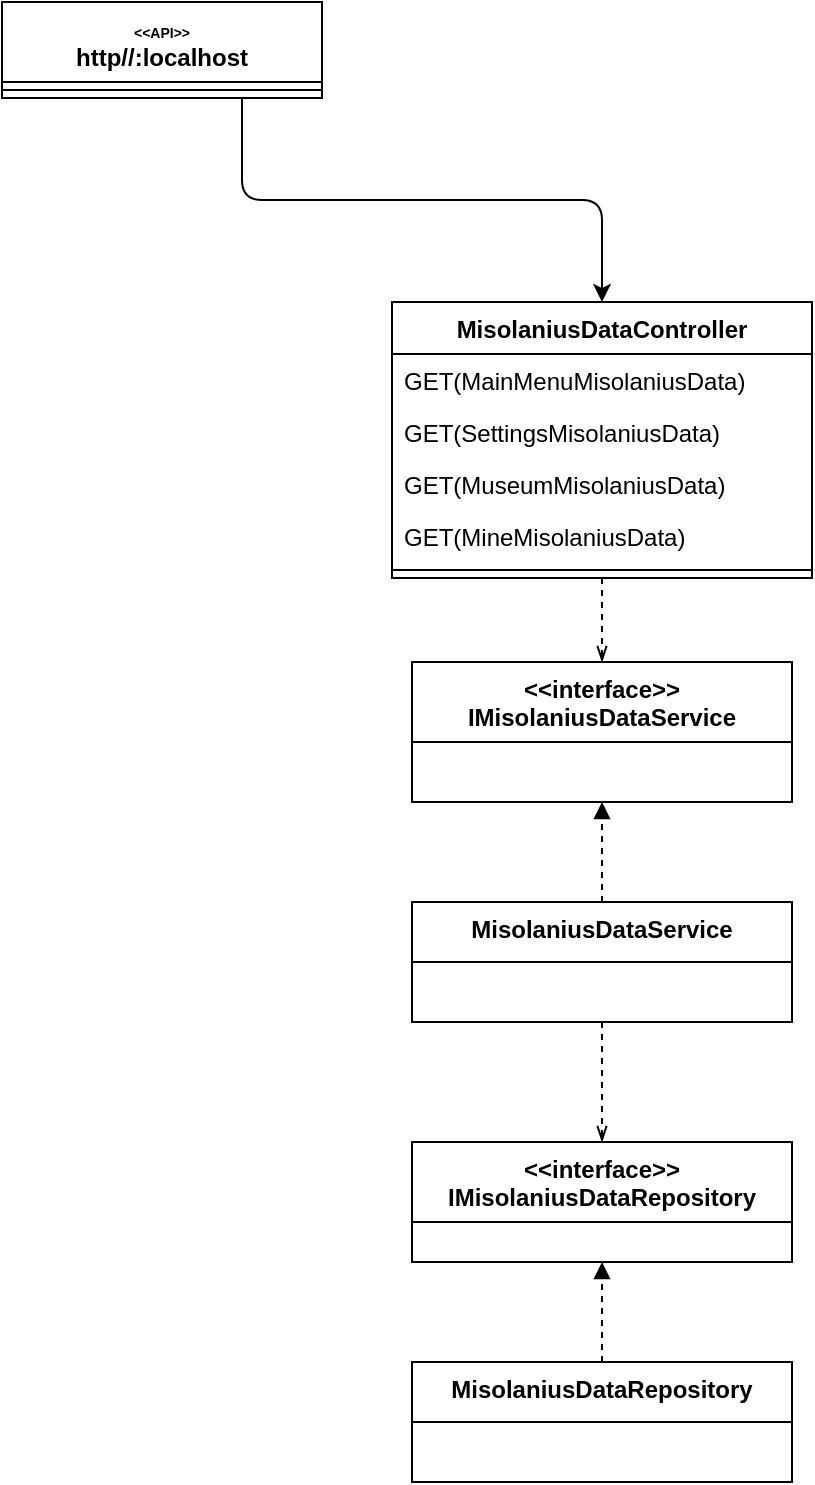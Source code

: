 <mxfile version="23.0.2" type="device" pages="2">
  <diagram name="Page-1" id="Rsqe3miHvsEEF8SDIFzU">
    <mxGraphModel dx="1434" dy="844" grid="1" gridSize="10" guides="1" tooltips="1" connect="1" arrows="1" fold="1" page="1" pageScale="1" pageWidth="850" pageHeight="1100" math="0" shadow="0">
      <root>
        <mxCell id="0" />
        <mxCell id="1" parent="0" />
        <mxCell id="GC7O8Nfk8A-_K2Koh-9y-51" style="edgeStyle=orthogonalEdgeStyle;orthogonalLoop=1;jettySize=auto;html=1;exitX=0.75;exitY=1;exitDx=0;exitDy=0;entryX=0.5;entryY=0;entryDx=0;entryDy=0;" parent="1" source="GC7O8Nfk8A-_K2Koh-9y-1" target="GC7O8Nfk8A-_K2Koh-9y-15" edge="1">
          <mxGeometry relative="1" as="geometry" />
        </mxCell>
        <mxCell id="GC7O8Nfk8A-_K2Koh-9y-1" value="&lt;font style=&quot;font-size: 7px;&quot;&gt;&amp;lt;&amp;lt;API&amp;gt;&amp;gt;&lt;/font&gt;&lt;br style=&quot;font-size: 6px;&quot;&gt;http//:localhost" style="swimlane;fontStyle=1;align=center;verticalAlign=top;childLayout=stackLayout;horizontal=1;startSize=40;horizontalStack=0;resizeParent=1;resizeParentMax=0;resizeLast=0;collapsible=1;marginBottom=0;whiteSpace=wrap;html=1;rounded=0;" parent="1" vertex="1">
          <mxGeometry x="345" y="40" width="160" height="48" as="geometry">
            <mxRectangle x="345" y="40" width="130" height="40" as="alternateBounds" />
          </mxGeometry>
        </mxCell>
        <mxCell id="GC7O8Nfk8A-_K2Koh-9y-3" value="" style="line;strokeWidth=1;fillColor=none;align=left;verticalAlign=middle;spacingTop=-1;spacingLeft=3;spacingRight=3;rotatable=0;labelPosition=right;points=[];portConstraint=eastwest;strokeColor=inherit;rounded=0;" parent="GC7O8Nfk8A-_K2Koh-9y-1" vertex="1">
          <mxGeometry y="40" width="160" height="8" as="geometry" />
        </mxCell>
        <mxCell id="euRegAWKzQq3S72FTil0-1" style="edgeStyle=orthogonalEdgeStyle;rounded=0;orthogonalLoop=1;jettySize=auto;html=1;entryX=0.5;entryY=0;entryDx=0;entryDy=0;dashed=1;endArrow=openThin;endFill=0;" parent="1" source="GC7O8Nfk8A-_K2Koh-9y-15" target="Id7wpWKOCV923ufklcgW-2" edge="1">
          <mxGeometry relative="1" as="geometry" />
        </mxCell>
        <mxCell id="GC7O8Nfk8A-_K2Koh-9y-15" value="MisolaniusDataController" style="swimlane;fontStyle=1;align=center;verticalAlign=top;childLayout=stackLayout;horizontal=1;startSize=26;horizontalStack=0;resizeParent=1;resizeParentMax=0;resizeLast=0;collapsible=1;marginBottom=0;whiteSpace=wrap;html=1;rounded=0;shadow=0;" parent="1" vertex="1">
          <mxGeometry x="540" y="190" width="210" height="138" as="geometry">
            <mxRectangle x="530" y="140" width="190" height="30" as="alternateBounds" />
          </mxGeometry>
        </mxCell>
        <mxCell id="GC7O8Nfk8A-_K2Koh-9y-36" value="GET(MainMenuMisolaniusData)" style="text;strokeColor=none;fillColor=none;align=left;verticalAlign=top;spacingLeft=4;spacingRight=4;overflow=hidden;rotatable=0;points=[[0,0.5],[1,0.5]];portConstraint=eastwest;whiteSpace=wrap;html=1;" parent="GC7O8Nfk8A-_K2Koh-9y-15" vertex="1">
          <mxGeometry y="26" width="210" height="26" as="geometry" />
        </mxCell>
        <mxCell id="GC7O8Nfk8A-_K2Koh-9y-49" value="GET(SettingsMisolaniusData)" style="text;strokeColor=none;fillColor=none;align=left;verticalAlign=top;spacingLeft=4;spacingRight=4;overflow=hidden;rotatable=0;points=[[0,0.5],[1,0.5]];portConstraint=eastwest;whiteSpace=wrap;html=1;" parent="GC7O8Nfk8A-_K2Koh-9y-15" vertex="1">
          <mxGeometry y="52" width="210" height="26" as="geometry" />
        </mxCell>
        <mxCell id="GC7O8Nfk8A-_K2Koh-9y-41" value="GET(MuseumMisolaniusData)" style="text;strokeColor=none;fillColor=none;align=left;verticalAlign=top;spacingLeft=4;spacingRight=4;overflow=hidden;rotatable=0;points=[[0,0.5],[1,0.5]];portConstraint=eastwest;whiteSpace=wrap;html=1;" parent="GC7O8Nfk8A-_K2Koh-9y-15" vertex="1">
          <mxGeometry y="78" width="210" height="26" as="geometry" />
        </mxCell>
        <mxCell id="GC7O8Nfk8A-_K2Koh-9y-45" value="GET(MineMisolaniusData)" style="text;strokeColor=none;fillColor=none;align=left;verticalAlign=top;spacingLeft=4;spacingRight=4;overflow=hidden;rotatable=0;points=[[0,0.5],[1,0.5]];portConstraint=eastwest;whiteSpace=wrap;html=1;" parent="GC7O8Nfk8A-_K2Koh-9y-15" vertex="1">
          <mxGeometry y="104" width="210" height="26" as="geometry" />
        </mxCell>
        <mxCell id="GC7O8Nfk8A-_K2Koh-9y-17" value="" style="line;strokeWidth=1;fillColor=none;align=left;verticalAlign=middle;spacingTop=-1;spacingLeft=3;spacingRight=3;rotatable=0;labelPosition=right;points=[];portConstraint=eastwest;strokeColor=inherit;" parent="GC7O8Nfk8A-_K2Koh-9y-15" vertex="1">
          <mxGeometry y="130" width="210" height="8" as="geometry" />
        </mxCell>
        <mxCell id="Id7wpWKOCV923ufklcgW-4" value="&amp;lt;&amp;lt;interface&amp;gt;&amp;gt;&lt;br&gt;IMisolaniusDataRepository" style="swimlane;fontStyle=1;align=center;verticalAlign=top;childLayout=stackLayout;horizontal=1;startSize=40;horizontalStack=0;resizeParent=1;resizeParentMax=0;resizeLast=0;collapsible=1;marginBottom=0;whiteSpace=wrap;html=1;" parent="1" vertex="1">
          <mxGeometry x="550" y="610" width="190" height="60" as="geometry" />
        </mxCell>
        <mxCell id="Id7wpWKOCV923ufklcgW-2" value="&amp;lt;&amp;lt;interface&amp;gt;&amp;gt;&lt;br&gt;IMisolaniusDataService" style="swimlane;fontStyle=1;align=center;verticalAlign=top;childLayout=stackLayout;horizontal=1;startSize=40;horizontalStack=0;resizeParent=1;resizeParentMax=0;resizeLast=0;collapsible=1;marginBottom=0;whiteSpace=wrap;html=1;" parent="1" vertex="1">
          <mxGeometry x="550" y="370" width="190" height="70" as="geometry" />
        </mxCell>
        <mxCell id="euRegAWKzQq3S72FTil0-11" style="edgeStyle=orthogonalEdgeStyle;rounded=0;orthogonalLoop=1;jettySize=auto;html=1;exitX=0.5;exitY=1;exitDx=0;exitDy=0;entryX=0.5;entryY=0;entryDx=0;entryDy=0;dashed=1;endArrow=openThin;endFill=0;" parent="1" source="euRegAWKzQq3S72FTil0-9" target="Id7wpWKOCV923ufklcgW-4" edge="1">
          <mxGeometry relative="1" as="geometry" />
        </mxCell>
        <mxCell id="euRegAWKzQq3S72FTil0-13" style="edgeStyle=orthogonalEdgeStyle;rounded=0;orthogonalLoop=1;jettySize=auto;html=1;exitX=0.5;exitY=0;exitDx=0;exitDy=0;entryX=0.5;entryY=1;entryDx=0;entryDy=0;dashed=1;endArrow=block;endFill=1;" parent="1" source="euRegAWKzQq3S72FTil0-9" target="Id7wpWKOCV923ufklcgW-2" edge="1">
          <mxGeometry relative="1" as="geometry" />
        </mxCell>
        <mxCell id="euRegAWKzQq3S72FTil0-9" value="MisolaniusDataService" style="swimlane;fontStyle=1;align=center;verticalAlign=top;childLayout=stackLayout;horizontal=1;startSize=30;horizontalStack=0;resizeParent=1;resizeParentMax=0;resizeLast=0;collapsible=1;marginBottom=0;whiteSpace=wrap;html=1;" parent="1" vertex="1">
          <mxGeometry x="550" y="490" width="190" height="60" as="geometry" />
        </mxCell>
        <mxCell id="euRegAWKzQq3S72FTil0-12" style="edgeStyle=orthogonalEdgeStyle;rounded=0;orthogonalLoop=1;jettySize=auto;html=1;exitX=0.5;exitY=0;exitDx=0;exitDy=0;entryX=0.5;entryY=1;entryDx=0;entryDy=0;endArrow=block;endFill=1;dashed=1;" parent="1" source="euRegAWKzQq3S72FTil0-10" target="Id7wpWKOCV923ufklcgW-4" edge="1">
          <mxGeometry relative="1" as="geometry" />
        </mxCell>
        <mxCell id="euRegAWKzQq3S72FTil0-10" value="MisolaniusDataRepository" style="swimlane;fontStyle=1;align=center;verticalAlign=top;childLayout=stackLayout;horizontal=1;startSize=30;horizontalStack=0;resizeParent=1;resizeParentMax=0;resizeLast=0;collapsible=1;marginBottom=0;whiteSpace=wrap;html=1;" parent="1" vertex="1">
          <mxGeometry x="550" y="720" width="190" height="60" as="geometry" />
        </mxCell>
      </root>
    </mxGraphModel>
  </diagram>
  <diagram id="Hd7kFhpiaGxsVxs7ZCln" name="Manifest Data Manages">
    <mxGraphModel dx="1434" dy="844" grid="1" gridSize="10" guides="1" tooltips="1" connect="1" arrows="1" fold="1" page="1" pageScale="1" pageWidth="850" pageHeight="1100" math="0" shadow="0">
      <root>
        <mxCell id="0" />
        <mxCell id="1" parent="0" />
        <mxCell id="IYCjF3jTDgBzd1_DNh1c-1" value="MuseumMisolaniusDataManager" style="swimlane;fontStyle=1;align=center;verticalAlign=top;childLayout=stackLayout;horizontal=1;startSize=26;horizontalStack=0;resizeParent=1;resizeParentMax=0;resizeLast=0;collapsible=1;marginBottom=0;whiteSpace=wrap;html=1;" parent="1" vertex="1">
          <mxGeometry x="348" y="60" width="330" height="164" as="geometry">
            <mxRectangle x="250" y="60" width="220" height="30" as="alternateBounds" />
          </mxGeometry>
        </mxCell>
        <mxCell id="IYCjF3jTDgBzd1_DNh1c-2" value="+ MuseumUIElements: MuseumUIElements" style="text;strokeColor=none;fillColor=none;align=left;verticalAlign=top;spacingLeft=4;spacingRight=4;overflow=hidden;rotatable=0;points=[[0,0.5],[1,0.5]];portConstraint=eastwest;whiteSpace=wrap;html=1;" parent="IYCjF3jTDgBzd1_DNh1c-1" vertex="1">
          <mxGeometry y="26" width="330" height="26" as="geometry" />
        </mxCell>
        <mxCell id="IYCjF3jTDgBzd1_DNh1c-3" value="" style="line;strokeWidth=1;fillColor=none;align=left;verticalAlign=middle;spacingTop=-1;spacingLeft=3;spacingRight=3;rotatable=0;labelPosition=right;points=[];portConstraint=eastwest;strokeColor=inherit;" parent="IYCjF3jTDgBzd1_DNh1c-1" vertex="1">
          <mxGeometry y="52" width="330" height="8" as="geometry" />
        </mxCell>
        <mxCell id="MLcgLnYCHbWM09mIF9Af-1" value="+ AssignMuseumMisolaniusDataToUI()" style="text;strokeColor=none;fillColor=none;align=left;verticalAlign=top;spacingLeft=4;spacingRight=4;overflow=hidden;rotatable=0;points=[[0,0.5],[1,0.5]];portConstraint=eastwest;whiteSpace=wrap;html=1;" parent="IYCjF3jTDgBzd1_DNh1c-1" vertex="1">
          <mxGeometry y="60" width="330" height="26" as="geometry" />
        </mxCell>
        <mxCell id="CCdSLZsQRuy9M_AYAXz3-3" value="- GetMuseumMisolaniusData()" style="text;strokeColor=none;fillColor=none;align=left;verticalAlign=top;spacingLeft=4;spacingRight=4;overflow=hidden;rotatable=0;points=[[0,0.5],[1,0.5]];portConstraint=eastwest;whiteSpace=wrap;html=1;" parent="IYCjF3jTDgBzd1_DNh1c-1" vertex="1">
          <mxGeometry y="86" width="330" height="26" as="geometry" />
        </mxCell>
        <mxCell id="CCdSLZsQRuy9M_AYAXz3-5" value="- SetMuseumUIElements()" style="text;strokeColor=none;fillColor=none;align=left;verticalAlign=top;spacingLeft=4;spacingRight=4;overflow=hidden;rotatable=0;points=[[0,0.5],[1,0.5]];portConstraint=eastwest;whiteSpace=wrap;html=1;" parent="IYCjF3jTDgBzd1_DNh1c-1" vertex="1">
          <mxGeometry y="112" width="330" height="26" as="geometry" />
        </mxCell>
        <mxCell id="CCdSLZsQRuy9M_AYAXz3-4" value="- OnGetMuseumMisolaniusDataHttpRequestCompleted()" style="text;strokeColor=none;fillColor=none;align=left;verticalAlign=top;spacingLeft=4;spacingRight=4;overflow=hidden;rotatable=0;points=[[0,0.5],[1,0.5]];portConstraint=eastwest;whiteSpace=wrap;html=1;" parent="IYCjF3jTDgBzd1_DNh1c-1" vertex="1">
          <mxGeometry y="138" width="330" height="26" as="geometry" />
        </mxCell>
        <mxCell id="hTfL99tXxgEwZ0krZcgk-2" value="MainMenuMisolaniusDataManager" style="swimlane;fontStyle=1;align=center;verticalAlign=top;childLayout=stackLayout;horizontal=1;startSize=26;horizontalStack=0;resizeParent=1;resizeParentMax=0;resizeLast=0;collapsible=1;marginBottom=0;whiteSpace=wrap;html=1;" parent="1" vertex="1">
          <mxGeometry x="20" y="60" width="320" height="164" as="geometry" />
        </mxCell>
        <mxCell id="hTfL99tXxgEwZ0krZcgk-3" value="+ MainMenuUIElements: MainMenuUIElements" style="text;strokeColor=none;fillColor=none;align=left;verticalAlign=top;spacingLeft=4;spacingRight=4;overflow=hidden;rotatable=0;points=[[0,0.5],[1,0.5]];portConstraint=eastwest;whiteSpace=wrap;html=1;" parent="hTfL99tXxgEwZ0krZcgk-2" vertex="1">
          <mxGeometry y="26" width="320" height="26" as="geometry" />
        </mxCell>
        <mxCell id="hTfL99tXxgEwZ0krZcgk-6" value="" style="line;strokeWidth=1;fillColor=none;align=left;verticalAlign=middle;spacingTop=-1;spacingLeft=3;spacingRight=3;rotatable=0;labelPosition=right;points=[];portConstraint=eastwest;strokeColor=inherit;" parent="hTfL99tXxgEwZ0krZcgk-2" vertex="1">
          <mxGeometry y="52" width="320" height="8" as="geometry" />
        </mxCell>
        <mxCell id="hTfL99tXxgEwZ0krZcgk-7" value="+ AssignMainMenuMisolaniusDataToUI()" style="text;strokeColor=none;fillColor=none;align=left;verticalAlign=top;spacingLeft=4;spacingRight=4;overflow=hidden;rotatable=0;points=[[0,0.5],[1,0.5]];portConstraint=eastwest;whiteSpace=wrap;html=1;" parent="hTfL99tXxgEwZ0krZcgk-2" vertex="1">
          <mxGeometry y="60" width="320" height="26" as="geometry" />
        </mxCell>
        <mxCell id="hTfL99tXxgEwZ0krZcgk-33" value="- GetMainMenuMisolaniusData()" style="text;strokeColor=none;fillColor=none;align=left;verticalAlign=top;spacingLeft=4;spacingRight=4;overflow=hidden;rotatable=0;points=[[0,0.5],[1,0.5]];portConstraint=eastwest;whiteSpace=wrap;html=1;" parent="hTfL99tXxgEwZ0krZcgk-2" vertex="1">
          <mxGeometry y="86" width="320" height="26" as="geometry" />
        </mxCell>
        <mxCell id="CCdSLZsQRuy9M_AYAXz3-1" value="- OnGetMainMenuMisolaniusDataHttpRequestCompleted()" style="text;strokeColor=none;fillColor=none;align=left;verticalAlign=top;spacingLeft=4;spacingRight=4;overflow=hidden;rotatable=0;points=[[0,0.5],[1,0.5]];portConstraint=eastwest;whiteSpace=wrap;html=1;" parent="hTfL99tXxgEwZ0krZcgk-2" vertex="1">
          <mxGeometry y="112" width="320" height="26" as="geometry" />
        </mxCell>
        <mxCell id="CCdSLZsQRuy9M_AYAXz3-2" value="- SetMainMenuUIElements()" style="text;strokeColor=none;fillColor=none;align=left;verticalAlign=top;spacingLeft=4;spacingRight=4;overflow=hidden;rotatable=0;points=[[0,0.5],[1,0.5]];portConstraint=eastwest;whiteSpace=wrap;html=1;" parent="hTfL99tXxgEwZ0krZcgk-2" vertex="1">
          <mxGeometry y="138" width="320" height="26" as="geometry" />
        </mxCell>
        <mxCell id="hTfL99tXxgEwZ0krZcgk-12" value="SettingsMisolaniusDataManager" style="swimlane;fontStyle=1;align=center;verticalAlign=top;childLayout=stackLayout;horizontal=1;startSize=26;horizontalStack=0;resizeParent=1;resizeParentMax=0;resizeLast=0;collapsible=1;marginBottom=0;whiteSpace=wrap;html=1;" parent="1" vertex="1">
          <mxGeometry x="350" y="240" width="330" height="164" as="geometry" />
        </mxCell>
        <mxCell id="CCdSLZsQRuy9M_AYAXz3-10" value="+ SettingsUIElements: SettingsUIElements" style="text;strokeColor=none;fillColor=none;align=left;verticalAlign=top;spacingLeft=4;spacingRight=4;overflow=hidden;rotatable=0;points=[[0,0.5],[1,0.5]];portConstraint=eastwest;whiteSpace=wrap;html=1;" parent="hTfL99tXxgEwZ0krZcgk-12" vertex="1">
          <mxGeometry y="26" width="330" height="26" as="geometry" />
        </mxCell>
        <mxCell id="hTfL99tXxgEwZ0krZcgk-16" value="" style="line;strokeWidth=1;fillColor=none;align=left;verticalAlign=middle;spacingTop=-1;spacingLeft=3;spacingRight=3;rotatable=0;labelPosition=right;points=[];portConstraint=eastwest;strokeColor=inherit;" parent="hTfL99tXxgEwZ0krZcgk-12" vertex="1">
          <mxGeometry y="52" width="330" height="8" as="geometry" />
        </mxCell>
        <mxCell id="hTfL99tXxgEwZ0krZcgk-20" value="+ AssignSettingsMisolaniusDataToUI()" style="text;strokeColor=none;fillColor=none;align=left;verticalAlign=top;spacingLeft=4;spacingRight=4;overflow=hidden;rotatable=0;points=[[0,0.5],[1,0.5]];portConstraint=eastwest;whiteSpace=wrap;html=1;" parent="hTfL99tXxgEwZ0krZcgk-12" vertex="1">
          <mxGeometry y="60" width="330" height="26" as="geometry" />
        </mxCell>
        <mxCell id="CCdSLZsQRuy9M_AYAXz3-12" value="- OnGetSettingsMisolaniusDataHttpRequestCompleted()" style="text;strokeColor=none;fillColor=none;align=left;verticalAlign=top;spacingLeft=4;spacingRight=4;overflow=hidden;rotatable=0;points=[[0,0.5],[1,0.5]];portConstraint=eastwest;whiteSpace=wrap;html=1;" parent="hTfL99tXxgEwZ0krZcgk-12" vertex="1">
          <mxGeometry y="86" width="330" height="26" as="geometry" />
        </mxCell>
        <mxCell id="CCdSLZsQRuy9M_AYAXz3-14" value="- GetSettingsMisolaniusData()" style="text;strokeColor=none;fillColor=none;align=left;verticalAlign=top;spacingLeft=4;spacingRight=4;overflow=hidden;rotatable=0;points=[[0,0.5],[1,0.5]];portConstraint=eastwest;whiteSpace=wrap;html=1;" parent="hTfL99tXxgEwZ0krZcgk-12" vertex="1">
          <mxGeometry y="112" width="330" height="26" as="geometry" />
        </mxCell>
        <mxCell id="CCdSLZsQRuy9M_AYAXz3-13" value="- SetSettingsUIElements()" style="text;strokeColor=none;fillColor=none;align=left;verticalAlign=top;spacingLeft=4;spacingRight=4;overflow=hidden;rotatable=0;points=[[0,0.5],[1,0.5]];portConstraint=eastwest;whiteSpace=wrap;html=1;" parent="hTfL99tXxgEwZ0krZcgk-12" vertex="1">
          <mxGeometry y="138" width="330" height="26" as="geometry" />
        </mxCell>
        <mxCell id="hTfL99tXxgEwZ0krZcgk-22" value="MineMisolaniusDataManager" style="swimlane;fontStyle=1;align=center;verticalAlign=top;childLayout=stackLayout;horizontal=1;startSize=26;horizontalStack=0;resizeParent=1;resizeParentMax=0;resizeLast=0;collapsible=1;marginBottom=0;whiteSpace=wrap;html=1;" parent="1" vertex="1">
          <mxGeometry x="20" y="240" width="320" height="164" as="geometry" />
        </mxCell>
        <mxCell id="CCdSLZsQRuy9M_AYAXz3-6" value="+ MineUIElements: MineUIElements" style="text;strokeColor=none;fillColor=none;align=left;verticalAlign=top;spacingLeft=4;spacingRight=4;overflow=hidden;rotatable=0;points=[[0,0.5],[1,0.5]];portConstraint=eastwest;whiteSpace=wrap;html=1;" parent="hTfL99tXxgEwZ0krZcgk-22" vertex="1">
          <mxGeometry y="26" width="320" height="26" as="geometry" />
        </mxCell>
        <mxCell id="hTfL99tXxgEwZ0krZcgk-26" value="" style="line;strokeWidth=1;fillColor=none;align=left;verticalAlign=middle;spacingTop=-1;spacingLeft=3;spacingRight=3;rotatable=0;labelPosition=right;points=[];portConstraint=eastwest;strokeColor=inherit;" parent="hTfL99tXxgEwZ0krZcgk-22" vertex="1">
          <mxGeometry y="52" width="320" height="8" as="geometry" />
        </mxCell>
        <mxCell id="hTfL99tXxgEwZ0krZcgk-29" value="+ AssignMineMisolaniusDataToUI()" style="text;strokeColor=none;fillColor=none;align=left;verticalAlign=top;spacingLeft=4;spacingRight=4;overflow=hidden;rotatable=0;points=[[0,0.5],[1,0.5]];portConstraint=eastwest;whiteSpace=wrap;html=1;" parent="hTfL99tXxgEwZ0krZcgk-22" vertex="1">
          <mxGeometry y="60" width="320" height="26" as="geometry" />
        </mxCell>
        <mxCell id="CCdSLZsQRuy9M_AYAXz3-9" value="- OnGetMineMisolaniusDataHttpRequestCompleted()" style="text;strokeColor=none;fillColor=none;align=left;verticalAlign=top;spacingLeft=4;spacingRight=4;overflow=hidden;rotatable=0;points=[[0,0.5],[1,0.5]];portConstraint=eastwest;whiteSpace=wrap;html=1;" parent="hTfL99tXxgEwZ0krZcgk-22" vertex="1">
          <mxGeometry y="86" width="320" height="26" as="geometry" />
        </mxCell>
        <mxCell id="CCdSLZsQRuy9M_AYAXz3-8" value="- SetMineUIElements()" style="text;strokeColor=none;fillColor=none;align=left;verticalAlign=top;spacingLeft=4;spacingRight=4;overflow=hidden;rotatable=0;points=[[0,0.5],[1,0.5]];portConstraint=eastwest;whiteSpace=wrap;html=1;" parent="hTfL99tXxgEwZ0krZcgk-22" vertex="1">
          <mxGeometry y="112" width="320" height="26" as="geometry" />
        </mxCell>
        <mxCell id="CCdSLZsQRuy9M_AYAXz3-7" value="- GetMineMisolaniusData()" style="text;strokeColor=none;fillColor=none;align=left;verticalAlign=top;spacingLeft=4;spacingRight=4;overflow=hidden;rotatable=0;points=[[0,0.5],[1,0.5]];portConstraint=eastwest;whiteSpace=wrap;html=1;" parent="hTfL99tXxgEwZ0krZcgk-22" vertex="1">
          <mxGeometry y="138" width="320" height="26" as="geometry" />
        </mxCell>
        <mxCell id="UgyPjp6ozuU9THJxfuyd-1" value="Misolanius Data Manages" style="shape=umlFrame;whiteSpace=wrap;html=1;pointerEvents=0;width=150;height=30;" parent="1" vertex="1">
          <mxGeometry x="10" y="10" width="680" height="410" as="geometry" />
        </mxCell>
      </root>
    </mxGraphModel>
  </diagram>
</mxfile>
